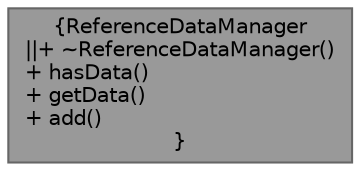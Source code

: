 digraph "ReferenceDataManager"
{
 // INTERACTIVE_SVG=YES
 // LATEX_PDF_SIZE
  bgcolor="transparent";
  edge [fontname=Helvetica,fontsize=10,labelfontname=Helvetica,labelfontsize=10];
  node [fontname=Helvetica,fontsize=10,shape=box,height=0.2,width=0.4];
  Node1 [label="{ReferenceDataManager\n||+ ~ReferenceDataManager()\l+ hasData()\l+ getData()\l+ add()\l}",height=0.2,width=0.4,color="gray40", fillcolor="grey60", style="filled", fontcolor="black",tooltip="Interface for Reference Data lookups."];
}
